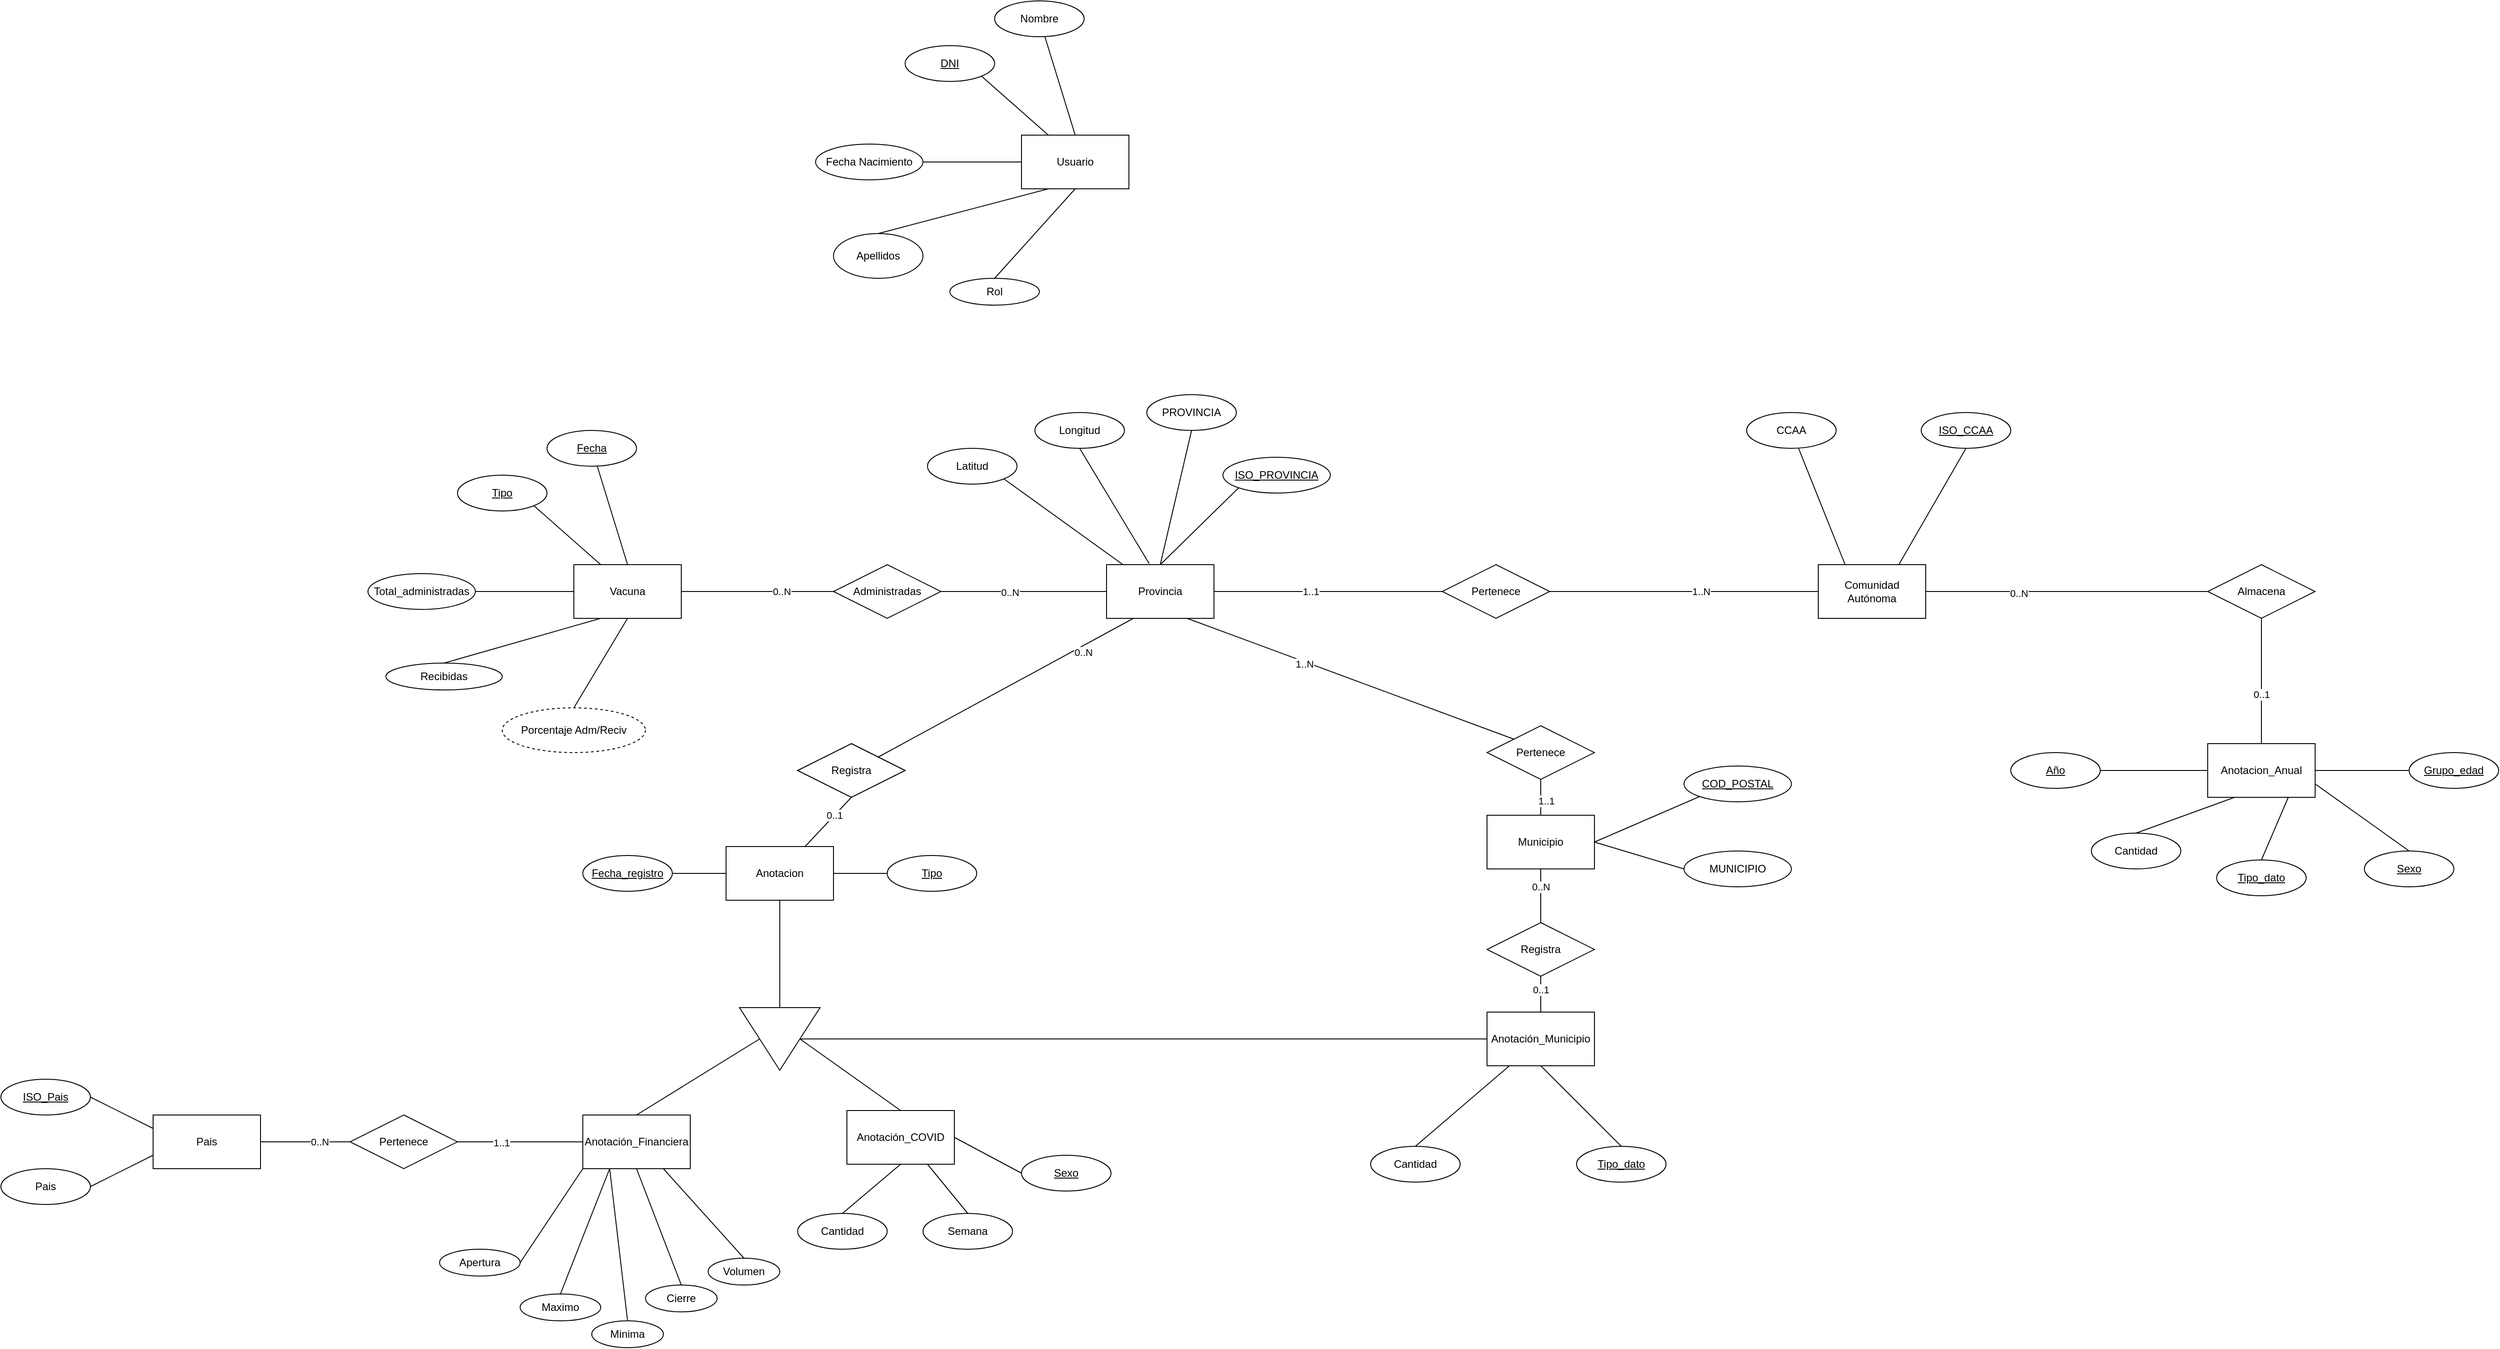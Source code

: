 <mxfile version="20.0.4" type="github">
  <diagram id="x1stXme_lI0jsgs1N3h_" name="Page-1">
    <mxGraphModel dx="9480" dy="4913" grid="1" gridSize="10" guides="1" tooltips="1" connect="1" arrows="1" fold="1" page="1" pageScale="1" pageWidth="3000" pageHeight="2500" math="0" shadow="0">
      <root>
        <mxCell id="0" />
        <mxCell id="1" parent="0" />
        <mxCell id="La3-25jKobvIbMl1DCS8-3" value="Provincia" style="rounded=0;whiteSpace=wrap;html=1;" parent="1" vertex="1">
          <mxGeometry x="1275" y="770" width="120" height="60" as="geometry" />
        </mxCell>
        <mxCell id="La3-25jKobvIbMl1DCS8-4" value="Pertenece" style="rhombus;whiteSpace=wrap;html=1;" parent="1" vertex="1">
          <mxGeometry x="1650" y="770" width="120" height="60" as="geometry" />
        </mxCell>
        <mxCell id="La3-25jKobvIbMl1DCS8-5" value="Comunidad Autónoma" style="rounded=0;whiteSpace=wrap;html=1;" parent="1" vertex="1">
          <mxGeometry x="2070" y="770" width="120" height="60" as="geometry" />
        </mxCell>
        <mxCell id="La3-25jKobvIbMl1DCS8-6" value="PROVINCIA" style="ellipse;whiteSpace=wrap;html=1;" parent="1" vertex="1">
          <mxGeometry x="1320" y="580" width="100" height="40" as="geometry" />
        </mxCell>
        <mxCell id="La3-25jKobvIbMl1DCS8-7" value="&lt;u&gt;ISO_PROVINCIA&lt;/u&gt;" style="ellipse;whiteSpace=wrap;html=1;" parent="1" vertex="1">
          <mxGeometry x="1405" y="650" width="120" height="40" as="geometry" />
        </mxCell>
        <mxCell id="La3-25jKobvIbMl1DCS8-8" value="" style="endArrow=none;html=1;rounded=0;entryX=0;entryY=1;entryDx=0;entryDy=0;exitX=0.5;exitY=0;exitDx=0;exitDy=0;" parent="1" source="La3-25jKobvIbMl1DCS8-3" target="La3-25jKobvIbMl1DCS8-7" edge="1">
          <mxGeometry width="50" height="50" relative="1" as="geometry">
            <mxPoint x="1515" y="910" as="sourcePoint" />
            <mxPoint x="1565" y="860" as="targetPoint" />
          </mxGeometry>
        </mxCell>
        <mxCell id="La3-25jKobvIbMl1DCS8-9" value="" style="endArrow=none;html=1;rounded=0;entryX=0.5;entryY=1;entryDx=0;entryDy=0;exitX=0.5;exitY=0;exitDx=0;exitDy=0;" parent="1" source="La3-25jKobvIbMl1DCS8-3" target="La3-25jKobvIbMl1DCS8-6" edge="1">
          <mxGeometry width="50" height="50" relative="1" as="geometry">
            <mxPoint x="1515" y="910" as="sourcePoint" />
            <mxPoint x="1565" y="860" as="targetPoint" />
          </mxGeometry>
        </mxCell>
        <mxCell id="La3-25jKobvIbMl1DCS8-10" value="CCAA" style="ellipse;whiteSpace=wrap;html=1;" parent="1" vertex="1">
          <mxGeometry x="1990" y="600" width="100" height="40" as="geometry" />
        </mxCell>
        <mxCell id="La3-25jKobvIbMl1DCS8-11" value="&lt;u&gt;ISO_CCAA&lt;/u&gt;" style="ellipse;whiteSpace=wrap;html=1;" parent="1" vertex="1">
          <mxGeometry x="2185" y="600" width="100" height="40" as="geometry" />
        </mxCell>
        <mxCell id="La3-25jKobvIbMl1DCS8-12" value="" style="endArrow=none;html=1;rounded=0;exitX=0.25;exitY=0;exitDx=0;exitDy=0;" parent="1" source="La3-25jKobvIbMl1DCS8-5" target="La3-25jKobvIbMl1DCS8-10" edge="1">
          <mxGeometry width="50" height="50" relative="1" as="geometry">
            <mxPoint x="1780" y="760" as="sourcePoint" />
            <mxPoint x="1830" y="710" as="targetPoint" />
          </mxGeometry>
        </mxCell>
        <mxCell id="La3-25jKobvIbMl1DCS8-13" value="" style="endArrow=none;html=1;rounded=0;entryX=0.5;entryY=1;entryDx=0;entryDy=0;exitX=0.75;exitY=0;exitDx=0;exitDy=0;" parent="1" source="La3-25jKobvIbMl1DCS8-5" target="La3-25jKobvIbMl1DCS8-11" edge="1">
          <mxGeometry width="50" height="50" relative="1" as="geometry">
            <mxPoint x="1980" y="780" as="sourcePoint" />
            <mxPoint x="2030" y="730" as="targetPoint" />
          </mxGeometry>
        </mxCell>
        <mxCell id="La3-25jKobvIbMl1DCS8-14" value="" style="endArrow=none;html=1;rounded=0;strokeColor=default;exitX=1;exitY=0.5;exitDx=0;exitDy=0;entryX=0;entryY=0.5;entryDx=0;entryDy=0;" parent="1" source="La3-25jKobvIbMl1DCS8-3" target="La3-25jKobvIbMl1DCS8-4" edge="1">
          <mxGeometry width="50" height="50" relative="1" as="geometry">
            <mxPoint x="1385" y="830" as="sourcePoint" />
            <mxPoint x="1455.0" y="800.0" as="targetPoint" />
          </mxGeometry>
        </mxCell>
        <mxCell id="La3-25jKobvIbMl1DCS8-15" value="1..1" style="edgeLabel;html=1;align=center;verticalAlign=middle;resizable=0;points=[];" parent="La3-25jKobvIbMl1DCS8-14" vertex="1" connectable="0">
          <mxGeometry x="-0.2" relative="1" as="geometry">
            <mxPoint x="6" as="offset" />
          </mxGeometry>
        </mxCell>
        <mxCell id="La3-25jKobvIbMl1DCS8-16" value="" style="endArrow=none;html=1;rounded=0;strokeColor=default;exitX=1;exitY=0.5;exitDx=0;exitDy=0;entryX=0;entryY=0.5;entryDx=0;entryDy=0;" parent="1" source="La3-25jKobvIbMl1DCS8-4" target="La3-25jKobvIbMl1DCS8-5" edge="1">
          <mxGeometry width="50" height="50" relative="1" as="geometry">
            <mxPoint x="1780" y="799.5" as="sourcePoint" />
            <mxPoint x="1880" y="799.5" as="targetPoint" />
          </mxGeometry>
        </mxCell>
        <mxCell id="La3-25jKobvIbMl1DCS8-17" value="1..N" style="edgeLabel;html=1;align=center;verticalAlign=middle;resizable=0;points=[];" parent="La3-25jKobvIbMl1DCS8-16" vertex="1" connectable="0">
          <mxGeometry x="0.214" y="-1" relative="1" as="geometry">
            <mxPoint x="-13" y="-1" as="offset" />
          </mxGeometry>
        </mxCell>
        <mxCell id="La3-25jKobvIbMl1DCS8-18" value="Vacuna" style="rounded=0;whiteSpace=wrap;html=1;" parent="1" vertex="1">
          <mxGeometry x="680" y="770" width="120" height="60" as="geometry" />
        </mxCell>
        <mxCell id="La3-25jKobvIbMl1DCS8-19" value="&lt;u&gt;Tipo&lt;/u&gt;" style="ellipse;whiteSpace=wrap;html=1;" parent="1" vertex="1">
          <mxGeometry x="550" y="670" width="100" height="40" as="geometry" />
        </mxCell>
        <mxCell id="La3-25jKobvIbMl1DCS8-20" value="" style="endArrow=none;html=1;rounded=0;strokeColor=default;entryX=0.25;entryY=0;entryDx=0;entryDy=0;exitX=1;exitY=1;exitDx=0;exitDy=0;" parent="1" source="La3-25jKobvIbMl1DCS8-19" target="La3-25jKobvIbMl1DCS8-18" edge="1">
          <mxGeometry width="50" height="50" relative="1" as="geometry">
            <mxPoint x="400" y="870" as="sourcePoint" />
            <mxPoint x="450" y="820" as="targetPoint" />
          </mxGeometry>
        </mxCell>
        <mxCell id="La3-25jKobvIbMl1DCS8-21" value="Total_administradas" style="ellipse;whiteSpace=wrap;html=1;" parent="1" vertex="1">
          <mxGeometry x="450" y="780" width="120" height="40" as="geometry" />
        </mxCell>
        <mxCell id="La3-25jKobvIbMl1DCS8-22" value="" style="endArrow=none;html=1;rounded=0;strokeColor=default;entryX=0;entryY=0.5;entryDx=0;entryDy=0;exitX=1;exitY=0.5;exitDx=0;exitDy=0;" parent="1" source="La3-25jKobvIbMl1DCS8-21" target="La3-25jKobvIbMl1DCS8-18" edge="1">
          <mxGeometry width="50" height="50" relative="1" as="geometry">
            <mxPoint x="550" y="890" as="sourcePoint" />
            <mxPoint x="650" y="840" as="targetPoint" />
          </mxGeometry>
        </mxCell>
        <mxCell id="La3-25jKobvIbMl1DCS8-23" value="Recibidas" style="ellipse;whiteSpace=wrap;html=1;" parent="1" vertex="1">
          <mxGeometry x="470" y="880" width="130" height="30" as="geometry" />
        </mxCell>
        <mxCell id="La3-25jKobvIbMl1DCS8-24" value="" style="endArrow=none;html=1;rounded=0;strokeColor=default;entryX=0.25;entryY=1;entryDx=0;entryDy=0;exitX=0.5;exitY=0;exitDx=0;exitDy=0;" parent="1" source="La3-25jKobvIbMl1DCS8-23" target="La3-25jKobvIbMl1DCS8-18" edge="1">
          <mxGeometry width="50" height="50" relative="1" as="geometry">
            <mxPoint x="460" y="920" as="sourcePoint" />
            <mxPoint x="540" y="830" as="targetPoint" />
          </mxGeometry>
        </mxCell>
        <mxCell id="La3-25jKobvIbMl1DCS8-25" value="Porcentaje Adm/Reciv" style="ellipse;whiteSpace=wrap;html=1;dashed=1;" parent="1" vertex="1">
          <mxGeometry x="600" y="930" width="160" height="50" as="geometry" />
        </mxCell>
        <mxCell id="La3-25jKobvIbMl1DCS8-26" value="" style="endArrow=none;html=1;rounded=0;strokeColor=default;exitX=0.5;exitY=0;exitDx=0;exitDy=0;entryX=0.5;entryY=1;entryDx=0;entryDy=0;" parent="1" source="La3-25jKobvIbMl1DCS8-25" target="La3-25jKobvIbMl1DCS8-18" edge="1">
          <mxGeometry width="50" height="50" relative="1" as="geometry">
            <mxPoint x="690" y="950" as="sourcePoint" />
            <mxPoint x="670" y="830" as="targetPoint" />
          </mxGeometry>
        </mxCell>
        <mxCell id="La3-25jKobvIbMl1DCS8-27" value="Administradas" style="rhombus;whiteSpace=wrap;html=1;" parent="1" vertex="1">
          <mxGeometry x="970" y="770" width="120" height="60" as="geometry" />
        </mxCell>
        <mxCell id="La3-25jKobvIbMl1DCS8-28" value="" style="endArrow=none;html=1;rounded=0;entryX=0;entryY=0.5;entryDx=0;entryDy=0;exitX=1;exitY=0.5;exitDx=0;exitDy=0;" parent="1" source="La3-25jKobvIbMl1DCS8-27" target="La3-25jKobvIbMl1DCS8-3" edge="1">
          <mxGeometry width="50" height="50" relative="1" as="geometry">
            <mxPoint x="1354.64" y="930.86" as="sourcePoint" />
            <mxPoint x="1320" y="800" as="targetPoint" />
          </mxGeometry>
        </mxCell>
        <mxCell id="La3-25jKobvIbMl1DCS8-29" value="0..N" style="edgeLabel;html=1;align=center;verticalAlign=middle;resizable=0;points=[];" parent="La3-25jKobvIbMl1DCS8-28" vertex="1" connectable="0">
          <mxGeometry x="0.25" y="-1" relative="1" as="geometry">
            <mxPoint x="-39" as="offset" />
          </mxGeometry>
        </mxCell>
        <mxCell id="La3-25jKobvIbMl1DCS8-30" value="" style="endArrow=none;html=1;rounded=0;entryX=0;entryY=0.5;entryDx=0;entryDy=0;exitX=1;exitY=0.5;exitDx=0;exitDy=0;" parent="1" source="La3-25jKobvIbMl1DCS8-18" target="La3-25jKobvIbMl1DCS8-27" edge="1">
          <mxGeometry width="50" height="50" relative="1" as="geometry">
            <mxPoint x="790" y="900" as="sourcePoint" />
            <mxPoint x="870" y="830" as="targetPoint" />
          </mxGeometry>
        </mxCell>
        <mxCell id="La3-25jKobvIbMl1DCS8-31" value="0..N" style="edgeLabel;html=1;align=center;verticalAlign=middle;resizable=0;points=[];" parent="La3-25jKobvIbMl1DCS8-30" vertex="1" connectable="0">
          <mxGeometry x="-0.4" y="-2" relative="1" as="geometry">
            <mxPoint x="61" y="-2" as="offset" />
          </mxGeometry>
        </mxCell>
        <mxCell id="La3-25jKobvIbMl1DCS8-32" value="Anotacion" style="rounded=0;whiteSpace=wrap;html=1;" parent="1" vertex="1">
          <mxGeometry x="850" y="1085" width="120" height="60" as="geometry" />
        </mxCell>
        <mxCell id="La3-25jKobvIbMl1DCS8-33" value="Municipio" style="rounded=0;whiteSpace=wrap;html=1;" parent="1" vertex="1">
          <mxGeometry x="1700" y="1050" width="120" height="60" as="geometry" />
        </mxCell>
        <mxCell id="La3-25jKobvIbMl1DCS8-34" value="&lt;u&gt;Tipo&lt;/u&gt;" style="ellipse;whiteSpace=wrap;html=1;" parent="1" vertex="1">
          <mxGeometry x="1030" y="1095" width="100" height="40" as="geometry" />
        </mxCell>
        <mxCell id="La3-25jKobvIbMl1DCS8-35" value="" style="endArrow=none;html=1;rounded=0;entryX=0;entryY=0.5;entryDx=0;entryDy=0;exitX=1;exitY=0.5;exitDx=0;exitDy=0;" parent="1" source="La3-25jKobvIbMl1DCS8-32" target="La3-25jKobvIbMl1DCS8-34" edge="1">
          <mxGeometry width="50" height="50" relative="1" as="geometry">
            <mxPoint x="845.0" y="1160.0" as="sourcePoint" />
            <mxPoint x="925.0" y="1060" as="targetPoint" />
          </mxGeometry>
        </mxCell>
        <mxCell id="La3-25jKobvIbMl1DCS8-37" value="" style="endArrow=none;html=1;rounded=0;entryX=0.5;entryY=0;entryDx=0;entryDy=0;exitX=0.5;exitY=1;exitDx=0;exitDy=0;" parent="1" source="ETN5ZDyVyyqrD5R9jvIr-5" target="ETN5ZDyVyyqrD5R9jvIr-7" edge="1">
          <mxGeometry width="50" height="50" relative="1" as="geometry">
            <mxPoint x="915.0" y="1320.0" as="sourcePoint" />
            <mxPoint x="780.0" y="1235" as="targetPoint" />
          </mxGeometry>
        </mxCell>
        <mxCell id="La3-25jKobvIbMl1DCS8-38" value="Latitud" style="ellipse;whiteSpace=wrap;html=1;" parent="1" vertex="1">
          <mxGeometry x="1075" y="640" width="100" height="40" as="geometry" />
        </mxCell>
        <mxCell id="La3-25jKobvIbMl1DCS8-39" value="Longitud" style="ellipse;whiteSpace=wrap;html=1;" parent="1" vertex="1">
          <mxGeometry x="1195" y="600" width="100" height="40" as="geometry" />
        </mxCell>
        <mxCell id="La3-25jKobvIbMl1DCS8-40" value="" style="endArrow=none;html=1;rounded=0;entryX=0.5;entryY=1;entryDx=0;entryDy=0;exitX=0.397;exitY=-0.018;exitDx=0;exitDy=0;exitPerimeter=0;" parent="1" source="La3-25jKobvIbMl1DCS8-3" target="La3-25jKobvIbMl1DCS8-39" edge="1">
          <mxGeometry width="50" height="50" relative="1" as="geometry">
            <mxPoint x="1345.0" y="780.0" as="sourcePoint" />
            <mxPoint x="1469.854" y="724.226" as="targetPoint" />
          </mxGeometry>
        </mxCell>
        <mxCell id="La3-25jKobvIbMl1DCS8-41" value="" style="endArrow=none;html=1;rounded=0;entryX=1;entryY=1;entryDx=0;entryDy=0;" parent="1" source="La3-25jKobvIbMl1DCS8-3" target="La3-25jKobvIbMl1DCS8-38" edge="1">
          <mxGeometry width="50" height="50" relative="1" as="geometry">
            <mxPoint x="1355.0" y="790.0" as="sourcePoint" />
            <mxPoint x="1479.854" y="734.226" as="targetPoint" />
          </mxGeometry>
        </mxCell>
        <mxCell id="La3-25jKobvIbMl1DCS8-42" value="Registra" style="rhombus;whiteSpace=wrap;html=1;" parent="1" vertex="1">
          <mxGeometry x="930" y="970" width="120" height="60" as="geometry" />
        </mxCell>
        <mxCell id="La3-25jKobvIbMl1DCS8-43" style="rounded=0;orthogonalLoop=1;jettySize=auto;html=1;exitX=0.5;exitY=1;exitDx=0;exitDy=0;endArrow=none;endFill=0;" parent="1" source="La3-25jKobvIbMl1DCS8-42" target="La3-25jKobvIbMl1DCS8-32" edge="1">
          <mxGeometry relative="1" as="geometry">
            <mxPoint x="1144.58" y="1005" as="sourcePoint" />
            <mxPoint x="1144.58" y="1065" as="targetPoint" />
          </mxGeometry>
        </mxCell>
        <mxCell id="La3-25jKobvIbMl1DCS8-44" value="0..1" style="edgeLabel;html=1;align=center;verticalAlign=middle;resizable=0;points=[];" parent="La3-25jKobvIbMl1DCS8-43" vertex="1" connectable="0">
          <mxGeometry x="-0.267" relative="1" as="geometry">
            <mxPoint as="offset" />
          </mxGeometry>
        </mxCell>
        <mxCell id="La3-25jKobvIbMl1DCS8-45" value="&lt;u&gt;Fecha_registro&lt;/u&gt;" style="ellipse;whiteSpace=wrap;html=1;" parent="1" vertex="1">
          <mxGeometry x="690" y="1095" width="100" height="40" as="geometry" />
        </mxCell>
        <mxCell id="La3-25jKobvIbMl1DCS8-46" value="" style="endArrow=none;html=1;rounded=0;entryX=1;entryY=0.5;entryDx=0;entryDy=0;exitX=0;exitY=0.5;exitDx=0;exitDy=0;" parent="1" source="La3-25jKobvIbMl1DCS8-32" target="La3-25jKobvIbMl1DCS8-45" edge="1">
          <mxGeometry width="50" height="50" relative="1" as="geometry">
            <mxPoint x="1155" y="835.0" as="sourcePoint" />
            <mxPoint x="1242.574" y="749.142" as="targetPoint" />
          </mxGeometry>
        </mxCell>
        <mxCell id="La3-25jKobvIbMl1DCS8-56" value="&lt;u&gt;Grupo_edad&lt;/u&gt;" style="ellipse;whiteSpace=wrap;html=1;" parent="1" vertex="1">
          <mxGeometry x="2730" y="980" width="100" height="40" as="geometry" />
        </mxCell>
        <mxCell id="La3-25jKobvIbMl1DCS8-57" value="" style="endArrow=none;html=1;rounded=0;exitX=0;exitY=0.5;exitDx=0;exitDy=0;entryX=1;entryY=0.5;entryDx=0;entryDy=0;" parent="1" source="La3-25jKobvIbMl1DCS8-56" target="La3-25jKobvIbMl1DCS8-78" edge="1">
          <mxGeometry width="50" height="50" relative="1" as="geometry">
            <mxPoint x="3060" y="780" as="sourcePoint" />
            <mxPoint x="2825" y="950" as="targetPoint" />
          </mxGeometry>
        </mxCell>
        <mxCell id="La3-25jKobvIbMl1DCS8-58" value="Pertenece" style="rhombus;whiteSpace=wrap;html=1;" parent="1" vertex="1">
          <mxGeometry x="1700" y="950" width="120" height="60" as="geometry" />
        </mxCell>
        <mxCell id="La3-25jKobvIbMl1DCS8-59" value="" style="endArrow=none;html=1;rounded=0;strokeColor=default;exitX=0.5;exitY=0;exitDx=0;exitDy=0;entryX=0.5;entryY=1;entryDx=0;entryDy=0;" parent="1" source="La3-25jKobvIbMl1DCS8-33" target="La3-25jKobvIbMl1DCS8-58" edge="1">
          <mxGeometry width="50" height="50" relative="1" as="geometry">
            <mxPoint x="1582.5" y="980" as="sourcePoint" />
            <mxPoint x="1642.5" y="980.0" as="targetPoint" />
          </mxGeometry>
        </mxCell>
        <mxCell id="La3-25jKobvIbMl1DCS8-60" value="1..1" style="edgeLabel;html=1;align=center;verticalAlign=middle;resizable=0;points=[];" parent="La3-25jKobvIbMl1DCS8-59" vertex="1" connectable="0">
          <mxGeometry x="-0.2" relative="1" as="geometry">
            <mxPoint x="6" as="offset" />
          </mxGeometry>
        </mxCell>
        <mxCell id="La3-25jKobvIbMl1DCS8-61" value="" style="endArrow=none;html=1;rounded=0;strokeColor=default;exitX=0;exitY=0;exitDx=0;exitDy=0;entryX=0.75;entryY=1;entryDx=0;entryDy=0;" parent="1" source="La3-25jKobvIbMl1DCS8-58" target="La3-25jKobvIbMl1DCS8-3" edge="1">
          <mxGeometry width="50" height="50" relative="1" as="geometry">
            <mxPoint x="1727.5" y="899.5" as="sourcePoint" />
            <mxPoint x="1787.5" y="900" as="targetPoint" />
          </mxGeometry>
        </mxCell>
        <mxCell id="La3-25jKobvIbMl1DCS8-62" value="1..N" style="edgeLabel;html=1;align=center;verticalAlign=middle;resizable=0;points=[];" parent="La3-25jKobvIbMl1DCS8-61" vertex="1" connectable="0">
          <mxGeometry x="0.214" y="-1" relative="1" as="geometry">
            <mxPoint x="-13" y="-1" as="offset" />
          </mxGeometry>
        </mxCell>
        <mxCell id="La3-25jKobvIbMl1DCS8-67" value="" style="endArrow=none;html=1;rounded=0;entryX=0.5;entryY=0;entryDx=0;entryDy=0;" parent="1" source="La3-25jKobvIbMl1DCS8-105" target="La3-25jKobvIbMl1DCS8-106" edge="1">
          <mxGeometry width="50" height="50" relative="1" as="geometry">
            <mxPoint x="1495.0" y="1400" as="sourcePoint" />
            <mxPoint x="1685.0" y="1400" as="targetPoint" />
          </mxGeometry>
        </mxCell>
        <mxCell id="La3-25jKobvIbMl1DCS8-68" style="rounded=0;orthogonalLoop=1;jettySize=auto;html=1;exitX=0.25;exitY=1;exitDx=0;exitDy=0;entryX=1;entryY=0;entryDx=0;entryDy=0;endArrow=none;endFill=0;" parent="1" target="La3-25jKobvIbMl1DCS8-70" edge="1" source="La3-25jKobvIbMl1DCS8-3">
          <mxGeometry relative="1" as="geometry">
            <mxPoint x="1335" y="830" as="sourcePoint" />
          </mxGeometry>
        </mxCell>
        <mxCell id="La3-25jKobvIbMl1DCS8-69" value="0..N" style="edgeLabel;html=1;align=center;verticalAlign=middle;resizable=0;points=[];" parent="La3-25jKobvIbMl1DCS8-68" vertex="1" connectable="0">
          <mxGeometry x="-0.6" y="-2" relative="1" as="geometry">
            <mxPoint x="2" y="8" as="offset" />
          </mxGeometry>
        </mxCell>
        <mxCell id="La3-25jKobvIbMl1DCS8-70" value="Registra" style="rhombus;whiteSpace=wrap;html=1;" parent="1" vertex="1">
          <mxGeometry x="930" y="970" width="120" height="60" as="geometry" />
        </mxCell>
        <mxCell id="La3-25jKobvIbMl1DCS8-75" style="rounded=0;orthogonalLoop=1;jettySize=auto;html=1;exitX=0.5;exitY=1;exitDx=0;exitDy=0;entryX=0.5;entryY=0;entryDx=0;entryDy=0;endArrow=none;endFill=0;" parent="1" source="La3-25jKobvIbMl1DCS8-33" target="La3-25jKobvIbMl1DCS8-77" edge="1">
          <mxGeometry relative="1" as="geometry">
            <mxPoint x="2205" y="1140" as="sourcePoint" />
          </mxGeometry>
        </mxCell>
        <mxCell id="La3-25jKobvIbMl1DCS8-76" value="0..N" style="edgeLabel;html=1;align=center;verticalAlign=middle;resizable=0;points=[];" parent="La3-25jKobvIbMl1DCS8-75" vertex="1" connectable="0">
          <mxGeometry x="-0.6" y="-2" relative="1" as="geometry">
            <mxPoint x="2" y="8" as="offset" />
          </mxGeometry>
        </mxCell>
        <mxCell id="La3-25jKobvIbMl1DCS8-77" value="Registra" style="rhombus;whiteSpace=wrap;html=1;" parent="1" vertex="1">
          <mxGeometry x="1700" y="1170" width="120" height="60" as="geometry" />
        </mxCell>
        <mxCell id="La3-25jKobvIbMl1DCS8-78" value="Anotacion_Anual" style="rounded=0;whiteSpace=wrap;html=1;" parent="1" vertex="1">
          <mxGeometry x="2505" y="970" width="120" height="60" as="geometry" />
        </mxCell>
        <mxCell id="La3-25jKobvIbMl1DCS8-79" value="&lt;u&gt;Tipo_dato&lt;/u&gt;" style="ellipse;whiteSpace=wrap;html=1;" parent="1" vertex="1">
          <mxGeometry x="2515" y="1100" width="100" height="40" as="geometry" />
        </mxCell>
        <mxCell id="La3-25jKobvIbMl1DCS8-80" value="Cantidad" style="ellipse;whiteSpace=wrap;html=1;" parent="1" vertex="1">
          <mxGeometry x="2375" y="1070" width="100" height="40" as="geometry" />
        </mxCell>
        <mxCell id="La3-25jKobvIbMl1DCS8-81" value="" style="endArrow=none;html=1;rounded=0;entryX=0.5;entryY=0;entryDx=0;entryDy=0;exitX=0.25;exitY=1;exitDx=0;exitDy=0;" parent="1" source="La3-25jKobvIbMl1DCS8-78" target="La3-25jKobvIbMl1DCS8-80" edge="1">
          <mxGeometry width="50" height="50" relative="1" as="geometry">
            <mxPoint x="2385" y="1020" as="sourcePoint" />
            <mxPoint x="2425" y="1080" as="targetPoint" />
          </mxGeometry>
        </mxCell>
        <mxCell id="La3-25jKobvIbMl1DCS8-82" value="" style="endArrow=none;html=1;rounded=0;entryX=0.5;entryY=0;entryDx=0;entryDy=0;exitX=0.75;exitY=1;exitDx=0;exitDy=0;" parent="1" source="La3-25jKobvIbMl1DCS8-78" target="La3-25jKobvIbMl1DCS8-79" edge="1">
          <mxGeometry width="50" height="50" relative="1" as="geometry">
            <mxPoint x="2325" y="1020" as="sourcePoint" />
            <mxPoint x="2275" y="1080" as="targetPoint" />
          </mxGeometry>
        </mxCell>
        <mxCell id="La3-25jKobvIbMl1DCS8-83" value="&lt;u&gt;Sexo&lt;/u&gt;" style="ellipse;whiteSpace=wrap;html=1;" parent="1" vertex="1">
          <mxGeometry x="2680" y="1090" width="100" height="40" as="geometry" />
        </mxCell>
        <mxCell id="La3-25jKobvIbMl1DCS8-84" value="" style="endArrow=none;html=1;rounded=0;entryX=1;entryY=0.75;entryDx=0;entryDy=0;exitX=0.5;exitY=0;exitDx=0;exitDy=0;" parent="1" source="La3-25jKobvIbMl1DCS8-83" target="La3-25jKobvIbMl1DCS8-78" edge="1">
          <mxGeometry width="50" height="50" relative="1" as="geometry">
            <mxPoint x="2415" y="1030" as="sourcePoint" />
            <mxPoint x="2765" y="1015" as="targetPoint" />
          </mxGeometry>
        </mxCell>
        <mxCell id="La3-25jKobvIbMl1DCS8-90" value="&lt;u&gt;Año&lt;/u&gt;" style="ellipse;whiteSpace=wrap;html=1;" parent="1" vertex="1">
          <mxGeometry x="2285" y="980" width="100" height="40" as="geometry" />
        </mxCell>
        <mxCell id="La3-25jKobvIbMl1DCS8-91" value="" style="endArrow=none;html=1;rounded=0;entryX=1;entryY=0.5;entryDx=0;entryDy=0;exitX=0;exitY=0.5;exitDx=0;exitDy=0;" parent="1" source="La3-25jKobvIbMl1DCS8-78" target="La3-25jKobvIbMl1DCS8-90" edge="1">
          <mxGeometry width="50" height="50" relative="1" as="geometry">
            <mxPoint x="2785" y="915" as="sourcePoint" />
            <mxPoint x="2725" y="975" as="targetPoint" />
          </mxGeometry>
        </mxCell>
        <mxCell id="La3-25jKobvIbMl1DCS8-92" value="Almacena" style="rhombus;whiteSpace=wrap;html=1;" parent="1" vertex="1">
          <mxGeometry x="2505" y="770" width="120" height="60" as="geometry" />
        </mxCell>
        <mxCell id="La3-25jKobvIbMl1DCS8-93" value="" style="endArrow=none;html=1;rounded=0;entryX=0;entryY=0.5;entryDx=0;entryDy=0;exitX=1;exitY=0.5;exitDx=0;exitDy=0;" parent="1" source="La3-25jKobvIbMl1DCS8-5" target="La3-25jKobvIbMl1DCS8-92" edge="1">
          <mxGeometry width="50" height="50" relative="1" as="geometry">
            <mxPoint x="2150" y="1060" as="sourcePoint" />
            <mxPoint x="2800" y="975" as="targetPoint" />
          </mxGeometry>
        </mxCell>
        <mxCell id="La3-25jKobvIbMl1DCS8-94" value="0..N" style="edgeLabel;html=1;align=center;verticalAlign=middle;resizable=0;points=[];" parent="La3-25jKobvIbMl1DCS8-93" vertex="1" connectable="0">
          <mxGeometry x="-0.339" y="-2" relative="1" as="geometry">
            <mxPoint as="offset" />
          </mxGeometry>
        </mxCell>
        <mxCell id="La3-25jKobvIbMl1DCS8-95" value="" style="endArrow=none;html=1;rounded=0;entryX=0.5;entryY=1;entryDx=0;entryDy=0;exitX=0.5;exitY=0;exitDx=0;exitDy=0;" parent="1" source="La3-25jKobvIbMl1DCS8-78" target="La3-25jKobvIbMl1DCS8-92" edge="1">
          <mxGeometry width="50" height="50" relative="1" as="geometry">
            <mxPoint x="2685" y="875" as="sourcePoint" />
            <mxPoint x="2985" y="985" as="targetPoint" />
          </mxGeometry>
        </mxCell>
        <mxCell id="La3-25jKobvIbMl1DCS8-96" value="0..1" style="edgeLabel;html=1;align=center;verticalAlign=middle;resizable=0;points=[];" parent="La3-25jKobvIbMl1DCS8-95" vertex="1" connectable="0">
          <mxGeometry x="-0.208" relative="1" as="geometry">
            <mxPoint as="offset" />
          </mxGeometry>
        </mxCell>
        <mxCell id="La3-25jKobvIbMl1DCS8-97" value="&lt;u&gt;Fecha&lt;/u&gt;" style="ellipse;whiteSpace=wrap;html=1;" parent="1" vertex="1">
          <mxGeometry x="650" y="620" width="100" height="40" as="geometry" />
        </mxCell>
        <mxCell id="La3-25jKobvIbMl1DCS8-98" value="" style="endArrow=none;html=1;rounded=0;exitX=0.5;exitY=0;exitDx=0;exitDy=0;" parent="1" source="La3-25jKobvIbMl1DCS8-18" target="La3-25jKobvIbMl1DCS8-97" edge="1">
          <mxGeometry width="50" height="50" relative="1" as="geometry">
            <mxPoint x="1030" y="625" as="sourcePoint" />
            <mxPoint x="1342.574" y="374.142" as="targetPoint" />
          </mxGeometry>
        </mxCell>
        <mxCell id="La3-25jKobvIbMl1DCS8-105" value="Anotación_Municipio" style="rounded=0;whiteSpace=wrap;html=1;" parent="1" vertex="1">
          <mxGeometry x="1700" y="1270" width="120" height="60" as="geometry" />
        </mxCell>
        <mxCell id="La3-25jKobvIbMl1DCS8-106" value="Cantidad" style="ellipse;whiteSpace=wrap;html=1;" parent="1" vertex="1">
          <mxGeometry x="1570" y="1420" width="100" height="40" as="geometry" />
        </mxCell>
        <mxCell id="La3-25jKobvIbMl1DCS8-113" style="rounded=0;orthogonalLoop=1;jettySize=auto;html=1;exitX=0.5;exitY=1;exitDx=0;exitDy=0;endArrow=none;endFill=0;entryX=0.5;entryY=0;entryDx=0;entryDy=0;" parent="1" source="La3-25jKobvIbMl1DCS8-77" target="La3-25jKobvIbMl1DCS8-105" edge="1">
          <mxGeometry relative="1" as="geometry">
            <mxPoint x="1800.0" y="1270" as="sourcePoint" />
            <mxPoint x="1635.0" y="1380" as="targetPoint" />
          </mxGeometry>
        </mxCell>
        <mxCell id="La3-25jKobvIbMl1DCS8-114" value="0..1" style="edgeLabel;html=1;align=center;verticalAlign=middle;resizable=0;points=[];" parent="La3-25jKobvIbMl1DCS8-113" vertex="1" connectable="0">
          <mxGeometry x="-0.267" relative="1" as="geometry">
            <mxPoint as="offset" />
          </mxGeometry>
        </mxCell>
        <mxCell id="hGAfxoOGLagBNPNn_GTw-37" value="&lt;u&gt;COD_POSTAL&lt;/u&gt;" style="ellipse;whiteSpace=wrap;html=1;" parent="1" vertex="1">
          <mxGeometry x="1920" y="995" width="120" height="40" as="geometry" />
        </mxCell>
        <mxCell id="hGAfxoOGLagBNPNn_GTw-38" value="" style="endArrow=none;html=1;rounded=0;entryX=0;entryY=1;entryDx=0;entryDy=0;exitX=1;exitY=0.5;exitDx=0;exitDy=0;" parent="1" source="La3-25jKobvIbMl1DCS8-33" target="hGAfxoOGLagBNPNn_GTw-37" edge="1">
          <mxGeometry width="50" height="50" relative="1" as="geometry">
            <mxPoint x="1860.0" y="1130.0" as="sourcePoint" />
            <mxPoint x="2090" y="1220" as="targetPoint" />
          </mxGeometry>
        </mxCell>
        <mxCell id="vOfl9ptYlDWNYr21zags-2" value="MUNICIPIO" style="ellipse;whiteSpace=wrap;html=1;" parent="1" vertex="1">
          <mxGeometry x="1920" y="1090" width="120" height="40" as="geometry" />
        </mxCell>
        <mxCell id="vOfl9ptYlDWNYr21zags-3" value="" style="endArrow=none;html=1;rounded=0;entryX=0;entryY=0.5;entryDx=0;entryDy=0;exitX=1;exitY=0.5;exitDx=0;exitDy=0;" parent="1" source="La3-25jKobvIbMl1DCS8-33" target="vOfl9ptYlDWNYr21zags-2" edge="1">
          <mxGeometry width="50" height="50" relative="1" as="geometry">
            <mxPoint x="1810.0" y="1200.0" as="sourcePoint" />
            <mxPoint x="2080" y="1340" as="targetPoint" />
          </mxGeometry>
        </mxCell>
        <mxCell id="vOfl9ptYlDWNYr21zags-5" value="&lt;u&gt;Tipo_dato&lt;/u&gt;" style="ellipse;whiteSpace=wrap;html=1;" parent="1" vertex="1">
          <mxGeometry x="1800" y="1420" width="100" height="40" as="geometry" />
        </mxCell>
        <mxCell id="vOfl9ptYlDWNYr21zags-6" value="" style="endArrow=none;html=1;rounded=0;entryX=0.5;entryY=0;entryDx=0;entryDy=0;exitX=0.5;exitY=1;exitDx=0;exitDy=0;" parent="1" source="La3-25jKobvIbMl1DCS8-105" target="vOfl9ptYlDWNYr21zags-5" edge="1">
          <mxGeometry width="50" height="50" relative="1" as="geometry">
            <mxPoint x="1380.0" y="1180" as="sourcePoint" />
            <mxPoint x="1395.0" y="1250" as="targetPoint" />
          </mxGeometry>
        </mxCell>
        <mxCell id="vOfl9ptYlDWNYr21zags-7" value="Usuario" style="rounded=0;whiteSpace=wrap;html=1;" parent="1" vertex="1">
          <mxGeometry x="1180" y="290" width="120" height="60" as="geometry" />
        </mxCell>
        <mxCell id="vOfl9ptYlDWNYr21zags-8" value="&lt;u&gt;DNI&lt;/u&gt;" style="ellipse;whiteSpace=wrap;html=1;" parent="1" vertex="1">
          <mxGeometry x="1050" y="190" width="100" height="40" as="geometry" />
        </mxCell>
        <mxCell id="vOfl9ptYlDWNYr21zags-9" value="" style="endArrow=none;html=1;rounded=0;strokeColor=default;entryX=0.25;entryY=0;entryDx=0;entryDy=0;exitX=1;exitY=1;exitDx=0;exitDy=0;" parent="1" source="vOfl9ptYlDWNYr21zags-8" target="vOfl9ptYlDWNYr21zags-7" edge="1">
          <mxGeometry width="50" height="50" relative="1" as="geometry">
            <mxPoint x="900" y="390" as="sourcePoint" />
            <mxPoint x="950" y="340" as="targetPoint" />
          </mxGeometry>
        </mxCell>
        <mxCell id="vOfl9ptYlDWNYr21zags-10" value="Fecha Nacimiento" style="ellipse;whiteSpace=wrap;html=1;" parent="1" vertex="1">
          <mxGeometry x="950" y="300" width="120" height="40" as="geometry" />
        </mxCell>
        <mxCell id="vOfl9ptYlDWNYr21zags-11" value="" style="endArrow=none;html=1;rounded=0;strokeColor=default;entryX=0;entryY=0.5;entryDx=0;entryDy=0;exitX=1;exitY=0.5;exitDx=0;exitDy=0;" parent="1" source="vOfl9ptYlDWNYr21zags-10" target="vOfl9ptYlDWNYr21zags-7" edge="1">
          <mxGeometry width="50" height="50" relative="1" as="geometry">
            <mxPoint x="1050" y="410" as="sourcePoint" />
            <mxPoint x="1150" y="360" as="targetPoint" />
          </mxGeometry>
        </mxCell>
        <mxCell id="vOfl9ptYlDWNYr21zags-12" value="Apellidos" style="ellipse;whiteSpace=wrap;html=1;" parent="1" vertex="1">
          <mxGeometry x="970" y="400" width="100" height="50" as="geometry" />
        </mxCell>
        <mxCell id="vOfl9ptYlDWNYr21zags-13" value="" style="endArrow=none;html=1;rounded=0;strokeColor=default;entryX=0.25;entryY=1;entryDx=0;entryDy=0;exitX=0.5;exitY=0;exitDx=0;exitDy=0;" parent="1" source="vOfl9ptYlDWNYr21zags-12" target="vOfl9ptYlDWNYr21zags-7" edge="1">
          <mxGeometry width="50" height="50" relative="1" as="geometry">
            <mxPoint x="960" y="440" as="sourcePoint" />
            <mxPoint x="1040" y="350" as="targetPoint" />
          </mxGeometry>
        </mxCell>
        <mxCell id="vOfl9ptYlDWNYr21zags-14" value="Rol" style="ellipse;whiteSpace=wrap;html=1;" parent="1" vertex="1">
          <mxGeometry x="1100" y="450" width="100" height="30" as="geometry" />
        </mxCell>
        <mxCell id="vOfl9ptYlDWNYr21zags-15" value="" style="endArrow=none;html=1;rounded=0;strokeColor=default;exitX=0.5;exitY=0;exitDx=0;exitDy=0;entryX=0.5;entryY=1;entryDx=0;entryDy=0;" parent="1" source="vOfl9ptYlDWNYr21zags-14" target="vOfl9ptYlDWNYr21zags-7" edge="1">
          <mxGeometry width="50" height="50" relative="1" as="geometry">
            <mxPoint x="1190" y="470" as="sourcePoint" />
            <mxPoint x="1170" y="350" as="targetPoint" />
          </mxGeometry>
        </mxCell>
        <mxCell id="vOfl9ptYlDWNYr21zags-16" value="Nombre" style="ellipse;whiteSpace=wrap;html=1;" parent="1" vertex="1">
          <mxGeometry x="1150" y="140" width="100" height="40" as="geometry" />
        </mxCell>
        <mxCell id="vOfl9ptYlDWNYr21zags-17" value="" style="endArrow=none;html=1;rounded=0;exitX=0.5;exitY=0;exitDx=0;exitDy=0;" parent="1" source="vOfl9ptYlDWNYr21zags-7" target="vOfl9ptYlDWNYr21zags-16" edge="1">
          <mxGeometry width="50" height="50" relative="1" as="geometry">
            <mxPoint x="1530" y="145" as="sourcePoint" />
            <mxPoint x="1842.574" y="-105.858" as="targetPoint" />
          </mxGeometry>
        </mxCell>
        <mxCell id="vOfl9ptYlDWNYr21zags-18" value="Anotación_Financiera" style="rounded=0;whiteSpace=wrap;html=1;" parent="1" vertex="1">
          <mxGeometry x="690" y="1385" width="120" height="60" as="geometry" />
        </mxCell>
        <mxCell id="vOfl9ptYlDWNYr21zags-21" value="Apertura" style="ellipse;whiteSpace=wrap;html=1;" parent="1" vertex="1">
          <mxGeometry x="530" y="1535" width="90" height="30" as="geometry" />
        </mxCell>
        <mxCell id="vOfl9ptYlDWNYr21zags-22" value="" style="endArrow=none;html=1;rounded=0;strokeColor=default;exitX=1;exitY=0.5;exitDx=0;exitDy=0;entryX=0;entryY=1;entryDx=0;entryDy=0;" parent="1" source="vOfl9ptYlDWNYr21zags-21" target="vOfl9ptYlDWNYr21zags-18" edge="1">
          <mxGeometry width="50" height="50" relative="1" as="geometry">
            <mxPoint x="570" y="1545" as="sourcePoint" />
            <mxPoint x="650" y="1465" as="targetPoint" />
          </mxGeometry>
        </mxCell>
        <mxCell id="vOfl9ptYlDWNYr21zags-23" value="Maximo" style="ellipse;whiteSpace=wrap;html=1;" parent="1" vertex="1">
          <mxGeometry x="620" y="1585" width="90" height="30" as="geometry" />
        </mxCell>
        <mxCell id="vOfl9ptYlDWNYr21zags-24" value="" style="endArrow=none;html=1;rounded=0;strokeColor=default;entryX=0.25;entryY=1;entryDx=0;entryDy=0;exitX=0.5;exitY=0;exitDx=0;exitDy=0;" parent="1" source="vOfl9ptYlDWNYr21zags-23" target="vOfl9ptYlDWNYr21zags-18" edge="1">
          <mxGeometry width="50" height="50" relative="1" as="geometry">
            <mxPoint x="480" y="1575" as="sourcePoint" />
            <mxPoint x="560" y="1485" as="targetPoint" />
          </mxGeometry>
        </mxCell>
        <mxCell id="vOfl9ptYlDWNYr21zags-25" value="Minima" style="ellipse;whiteSpace=wrap;html=1;" parent="1" vertex="1">
          <mxGeometry x="700" y="1615" width="80" height="30" as="geometry" />
        </mxCell>
        <mxCell id="vOfl9ptYlDWNYr21zags-26" value="" style="endArrow=none;html=1;rounded=0;strokeColor=default;exitX=0.5;exitY=0;exitDx=0;exitDy=0;entryX=0.25;entryY=1;entryDx=0;entryDy=0;" parent="1" source="vOfl9ptYlDWNYr21zags-25" target="vOfl9ptYlDWNYr21zags-18" edge="1">
          <mxGeometry width="50" height="50" relative="1" as="geometry">
            <mxPoint x="710" y="1605" as="sourcePoint" />
            <mxPoint x="690" y="1485" as="targetPoint" />
          </mxGeometry>
        </mxCell>
        <mxCell id="vOfl9ptYlDWNYr21zags-29" value="Cierre" style="ellipse;whiteSpace=wrap;html=1;" parent="1" vertex="1">
          <mxGeometry x="760" y="1575" width="80" height="30" as="geometry" />
        </mxCell>
        <mxCell id="vOfl9ptYlDWNYr21zags-30" value="" style="endArrow=none;html=1;rounded=0;strokeColor=default;exitX=0.5;exitY=0;exitDx=0;exitDy=0;entryX=0.5;entryY=1;entryDx=0;entryDy=0;" parent="1" source="vOfl9ptYlDWNYr21zags-29" target="vOfl9ptYlDWNYr21zags-18" edge="1">
          <mxGeometry width="50" height="50" relative="1" as="geometry">
            <mxPoint x="810" y="1645" as="sourcePoint" />
            <mxPoint x="760" y="1465" as="targetPoint" />
          </mxGeometry>
        </mxCell>
        <mxCell id="vOfl9ptYlDWNYr21zags-32" value="" style="endArrow=none;html=1;rounded=0;strokeColor=default;exitX=0.5;exitY=0;exitDx=0;exitDy=0;entryX=0.75;entryY=1;entryDx=0;entryDy=0;" parent="1" source="vOfl9ptYlDWNYr21zags-33" target="vOfl9ptYlDWNYr21zags-18" edge="1">
          <mxGeometry width="50" height="50" relative="1" as="geometry">
            <mxPoint x="800" y="1605" as="sourcePoint" />
            <mxPoint x="860" y="1515" as="targetPoint" />
          </mxGeometry>
        </mxCell>
        <mxCell id="vOfl9ptYlDWNYr21zags-33" value="Volumen" style="ellipse;whiteSpace=wrap;html=1;" parent="1" vertex="1">
          <mxGeometry x="830" y="1545" width="80" height="30" as="geometry" />
        </mxCell>
        <mxCell id="ETN5ZDyVyyqrD5R9jvIr-1" value="" style="triangle;whiteSpace=wrap;html=1;rotation=90;" vertex="1" parent="1">
          <mxGeometry x="875" y="1255" width="70" height="90" as="geometry" />
        </mxCell>
        <mxCell id="ETN5ZDyVyyqrD5R9jvIr-3" value="" style="endArrow=none;html=1;rounded=0;entryX=0;entryY=0.5;entryDx=0;entryDy=0;exitX=0.5;exitY=1;exitDx=0;exitDy=0;" edge="1" parent="1" source="La3-25jKobvIbMl1DCS8-32" target="ETN5ZDyVyyqrD5R9jvIr-1">
          <mxGeometry width="50" height="50" relative="1" as="geometry">
            <mxPoint x="950" y="1155" as="sourcePoint" />
            <mxPoint x="1070" y="1215" as="targetPoint" />
          </mxGeometry>
        </mxCell>
        <mxCell id="ETN5ZDyVyyqrD5R9jvIr-4" value="" style="endArrow=none;html=1;rounded=0;entryX=0.5;entryY=0;entryDx=0;entryDy=0;exitX=0.5;exitY=1;exitDx=0;exitDy=0;" edge="1" parent="1" source="ETN5ZDyVyyqrD5R9jvIr-1" target="vOfl9ptYlDWNYr21zags-18">
          <mxGeometry width="50" height="50" relative="1" as="geometry">
            <mxPoint x="890.0" y="1215" as="sourcePoint" />
            <mxPoint x="790.0" y="1245" as="targetPoint" />
          </mxGeometry>
        </mxCell>
        <mxCell id="ETN5ZDyVyyqrD5R9jvIr-5" value="Anotación_COVID" style="rounded=0;whiteSpace=wrap;html=1;" vertex="1" parent="1">
          <mxGeometry x="985" y="1380" width="120" height="60" as="geometry" />
        </mxCell>
        <mxCell id="ETN5ZDyVyyqrD5R9jvIr-6" value="" style="endArrow=none;html=1;rounded=0;entryX=0.5;entryY=0;entryDx=0;entryDy=0;exitX=0.5;exitY=0;exitDx=0;exitDy=0;" edge="1" parent="1" source="ETN5ZDyVyyqrD5R9jvIr-1" target="ETN5ZDyVyyqrD5R9jvIr-5">
          <mxGeometry width="50" height="50" relative="1" as="geometry">
            <mxPoint x="897.5" y="1310" as="sourcePoint" />
            <mxPoint x="760" y="1395" as="targetPoint" />
          </mxGeometry>
        </mxCell>
        <mxCell id="ETN5ZDyVyyqrD5R9jvIr-7" value="Cantidad" style="ellipse;whiteSpace=wrap;html=1;" vertex="1" parent="1">
          <mxGeometry x="930" y="1495" width="100" height="40" as="geometry" />
        </mxCell>
        <mxCell id="ETN5ZDyVyyqrD5R9jvIr-9" style="edgeStyle=orthogonalEdgeStyle;rounded=0;orthogonalLoop=1;jettySize=auto;html=1;exitX=0.5;exitY=1;exitDx=0;exitDy=0;" edge="1" parent="1" source="vOfl9ptYlDWNYr21zags-23" target="vOfl9ptYlDWNYr21zags-23">
          <mxGeometry relative="1" as="geometry" />
        </mxCell>
        <mxCell id="ETN5ZDyVyyqrD5R9jvIr-10" value="Pertenece" style="rhombus;whiteSpace=wrap;html=1;" vertex="1" parent="1">
          <mxGeometry x="430" y="1385" width="120" height="60" as="geometry" />
        </mxCell>
        <mxCell id="ETN5ZDyVyyqrD5R9jvIr-11" value="" style="endArrow=none;html=1;rounded=0;entryX=0;entryY=0.5;entryDx=0;entryDy=0;exitX=1;exitY=0.5;exitDx=0;exitDy=0;" edge="1" parent="1" source="ETN5ZDyVyyqrD5R9jvIr-10" target="vOfl9ptYlDWNYr21zags-18">
          <mxGeometry width="50" height="50" relative="1" as="geometry">
            <mxPoint x="744.64" y="1540.86" as="sourcePoint" />
            <mxPoint x="665" y="1410" as="targetPoint" />
          </mxGeometry>
        </mxCell>
        <mxCell id="ETN5ZDyVyyqrD5R9jvIr-12" value="1..1" style="edgeLabel;html=1;align=center;verticalAlign=middle;resizable=0;points=[];" vertex="1" connectable="0" parent="ETN5ZDyVyyqrD5R9jvIr-11">
          <mxGeometry x="0.25" y="-1" relative="1" as="geometry">
            <mxPoint x="-39" as="offset" />
          </mxGeometry>
        </mxCell>
        <mxCell id="ETN5ZDyVyyqrD5R9jvIr-13" value="" style="endArrow=none;html=1;rounded=0;entryX=0;entryY=0.5;entryDx=0;entryDy=0;exitX=1;exitY=0.5;exitDx=0;exitDy=0;" edge="1" parent="1" target="ETN5ZDyVyyqrD5R9jvIr-10" source="ETN5ZDyVyyqrD5R9jvIr-15">
          <mxGeometry width="50" height="50" relative="1" as="geometry">
            <mxPoint x="300" y="1385" as="sourcePoint" />
            <mxPoint x="260" y="1440" as="targetPoint" />
          </mxGeometry>
        </mxCell>
        <mxCell id="ETN5ZDyVyyqrD5R9jvIr-14" value="0..N" style="edgeLabel;html=1;align=center;verticalAlign=middle;resizable=0;points=[];" vertex="1" connectable="0" parent="ETN5ZDyVyyqrD5R9jvIr-13">
          <mxGeometry x="-0.4" y="-2" relative="1" as="geometry">
            <mxPoint x="36" y="-2" as="offset" />
          </mxGeometry>
        </mxCell>
        <mxCell id="ETN5ZDyVyyqrD5R9jvIr-15" value="Pais" style="rounded=0;whiteSpace=wrap;html=1;" vertex="1" parent="1">
          <mxGeometry x="210" y="1385" width="120" height="60" as="geometry" />
        </mxCell>
        <mxCell id="ETN5ZDyVyyqrD5R9jvIr-17" value="Semana" style="ellipse;whiteSpace=wrap;html=1;" vertex="1" parent="1">
          <mxGeometry x="1070" y="1495" width="100" height="40" as="geometry" />
        </mxCell>
        <mxCell id="ETN5ZDyVyyqrD5R9jvIr-18" value="&lt;u&gt;Sexo&lt;/u&gt;" style="ellipse;whiteSpace=wrap;html=1;" vertex="1" parent="1">
          <mxGeometry x="1180" y="1430" width="100" height="40" as="geometry" />
        </mxCell>
        <mxCell id="ETN5ZDyVyyqrD5R9jvIr-19" value="" style="endArrow=none;html=1;rounded=0;entryX=1;entryY=0.5;entryDx=0;entryDy=0;exitX=0;exitY=0.5;exitDx=0;exitDy=0;" edge="1" parent="1" source="ETN5ZDyVyyqrD5R9jvIr-18" target="ETN5ZDyVyyqrD5R9jvIr-5">
          <mxGeometry width="50" height="50" relative="1" as="geometry">
            <mxPoint x="1095" y="1847.5" as="sourcePoint" />
            <mxPoint x="1175" y="1605" as="targetPoint" />
          </mxGeometry>
        </mxCell>
        <mxCell id="ETN5ZDyVyyqrD5R9jvIr-20" value="" style="endArrow=none;html=1;rounded=0;entryX=0.75;entryY=1;entryDx=0;entryDy=0;exitX=0.5;exitY=0;exitDx=0;exitDy=0;" edge="1" parent="1" source="ETN5ZDyVyyqrD5R9jvIr-17" target="ETN5ZDyVyyqrD5R9jvIr-5">
          <mxGeometry width="50" height="50" relative="1" as="geometry">
            <mxPoint x="1240.0" y="1435" as="sourcePoint" />
            <mxPoint x="1115.0" y="1420" as="targetPoint" />
          </mxGeometry>
        </mxCell>
        <mxCell id="ETN5ZDyVyyqrD5R9jvIr-21" value="" style="endArrow=none;html=1;rounded=0;entryX=0;entryY=0.5;entryDx=0;entryDy=0;exitX=0.5;exitY=0;exitDx=0;exitDy=0;" edge="1" parent="1" source="ETN5ZDyVyyqrD5R9jvIr-1" target="La3-25jKobvIbMl1DCS8-105">
          <mxGeometry width="50" height="50" relative="1" as="geometry">
            <mxPoint x="1000" y="1220" as="sourcePoint" />
            <mxPoint x="1055" y="1330" as="targetPoint" />
          </mxGeometry>
        </mxCell>
        <mxCell id="ETN5ZDyVyyqrD5R9jvIr-23" value="Pais" style="ellipse;whiteSpace=wrap;html=1;" vertex="1" parent="1">
          <mxGeometry x="40" y="1445" width="100" height="40" as="geometry" />
        </mxCell>
        <mxCell id="ETN5ZDyVyyqrD5R9jvIr-24" value="&lt;u&gt;ISO_Pais&lt;/u&gt;" style="ellipse;whiteSpace=wrap;html=1;" vertex="1" parent="1">
          <mxGeometry x="40" y="1345" width="100" height="40" as="geometry" />
        </mxCell>
        <mxCell id="ETN5ZDyVyyqrD5R9jvIr-25" value="" style="endArrow=none;html=1;rounded=0;strokeColor=default;exitX=0;exitY=0.25;exitDx=0;exitDy=0;entryX=1;entryY=0.5;entryDx=0;entryDy=0;" edge="1" parent="1" source="ETN5ZDyVyyqrD5R9jvIr-15" target="ETN5ZDyVyyqrD5R9jvIr-24">
          <mxGeometry width="50" height="50" relative="1" as="geometry">
            <mxPoint x="630.0" y="1560" as="sourcePoint" />
            <mxPoint x="160" y="1410" as="targetPoint" />
          </mxGeometry>
        </mxCell>
        <mxCell id="ETN5ZDyVyyqrD5R9jvIr-26" value="" style="endArrow=none;html=1;rounded=0;strokeColor=default;entryX=1;entryY=0.5;entryDx=0;entryDy=0;exitX=0;exitY=0.75;exitDx=0;exitDy=0;" edge="1" parent="1" source="ETN5ZDyVyyqrD5R9jvIr-15" target="ETN5ZDyVyyqrD5R9jvIr-23">
          <mxGeometry width="50" height="50" relative="1" as="geometry">
            <mxPoint x="675" y="1595" as="sourcePoint" />
            <mxPoint x="730" y="1455" as="targetPoint" />
          </mxGeometry>
        </mxCell>
      </root>
    </mxGraphModel>
  </diagram>
</mxfile>
